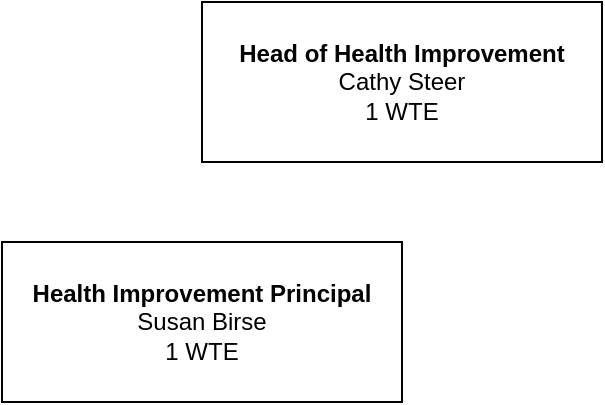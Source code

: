<mxfile version="21.3.7" type="github">
  <diagram name="Page-1" id="HcX3bfwF6lE1asdT7tTk">
    <mxGraphModel dx="1221" dy="751" grid="1" gridSize="10" guides="1" tooltips="1" connect="1" arrows="1" fold="1" page="1" pageScale="1" pageWidth="1920" pageHeight="1200" math="0" shadow="0">
      <root>
        <mxCell id="0" />
        <mxCell id="1" parent="0" />
        <mxCell id="vD92ctXVasO_yc49qX7o-1" value="&lt;b&gt;Head of Health Improvement&lt;/b&gt;&lt;br&gt;Cathy Steer&lt;br&gt;1 WTE" style="rounded=0;whiteSpace=wrap;html=1;align=center;" vertex="1" parent="1">
          <mxGeometry x="500" y="40" width="200" height="80" as="geometry" />
        </mxCell>
        <UserObject label="&lt;b&gt;Health Improvement Principal&lt;br&gt;&lt;/b&gt;Susan Birse&lt;br&gt;1 WTE" link="https://nhshighland.publichealth.scot.nhs.uk/staff/susan-birse/" id="vD92ctXVasO_yc49qX7o-2">
          <mxCell style="rounded=0;whiteSpace=wrap;html=1;align=center;" vertex="1" parent="1">
            <mxGeometry x="400" y="160" width="200" height="80" as="geometry" />
          </mxCell>
        </UserObject>
      </root>
    </mxGraphModel>
  </diagram>
</mxfile>
